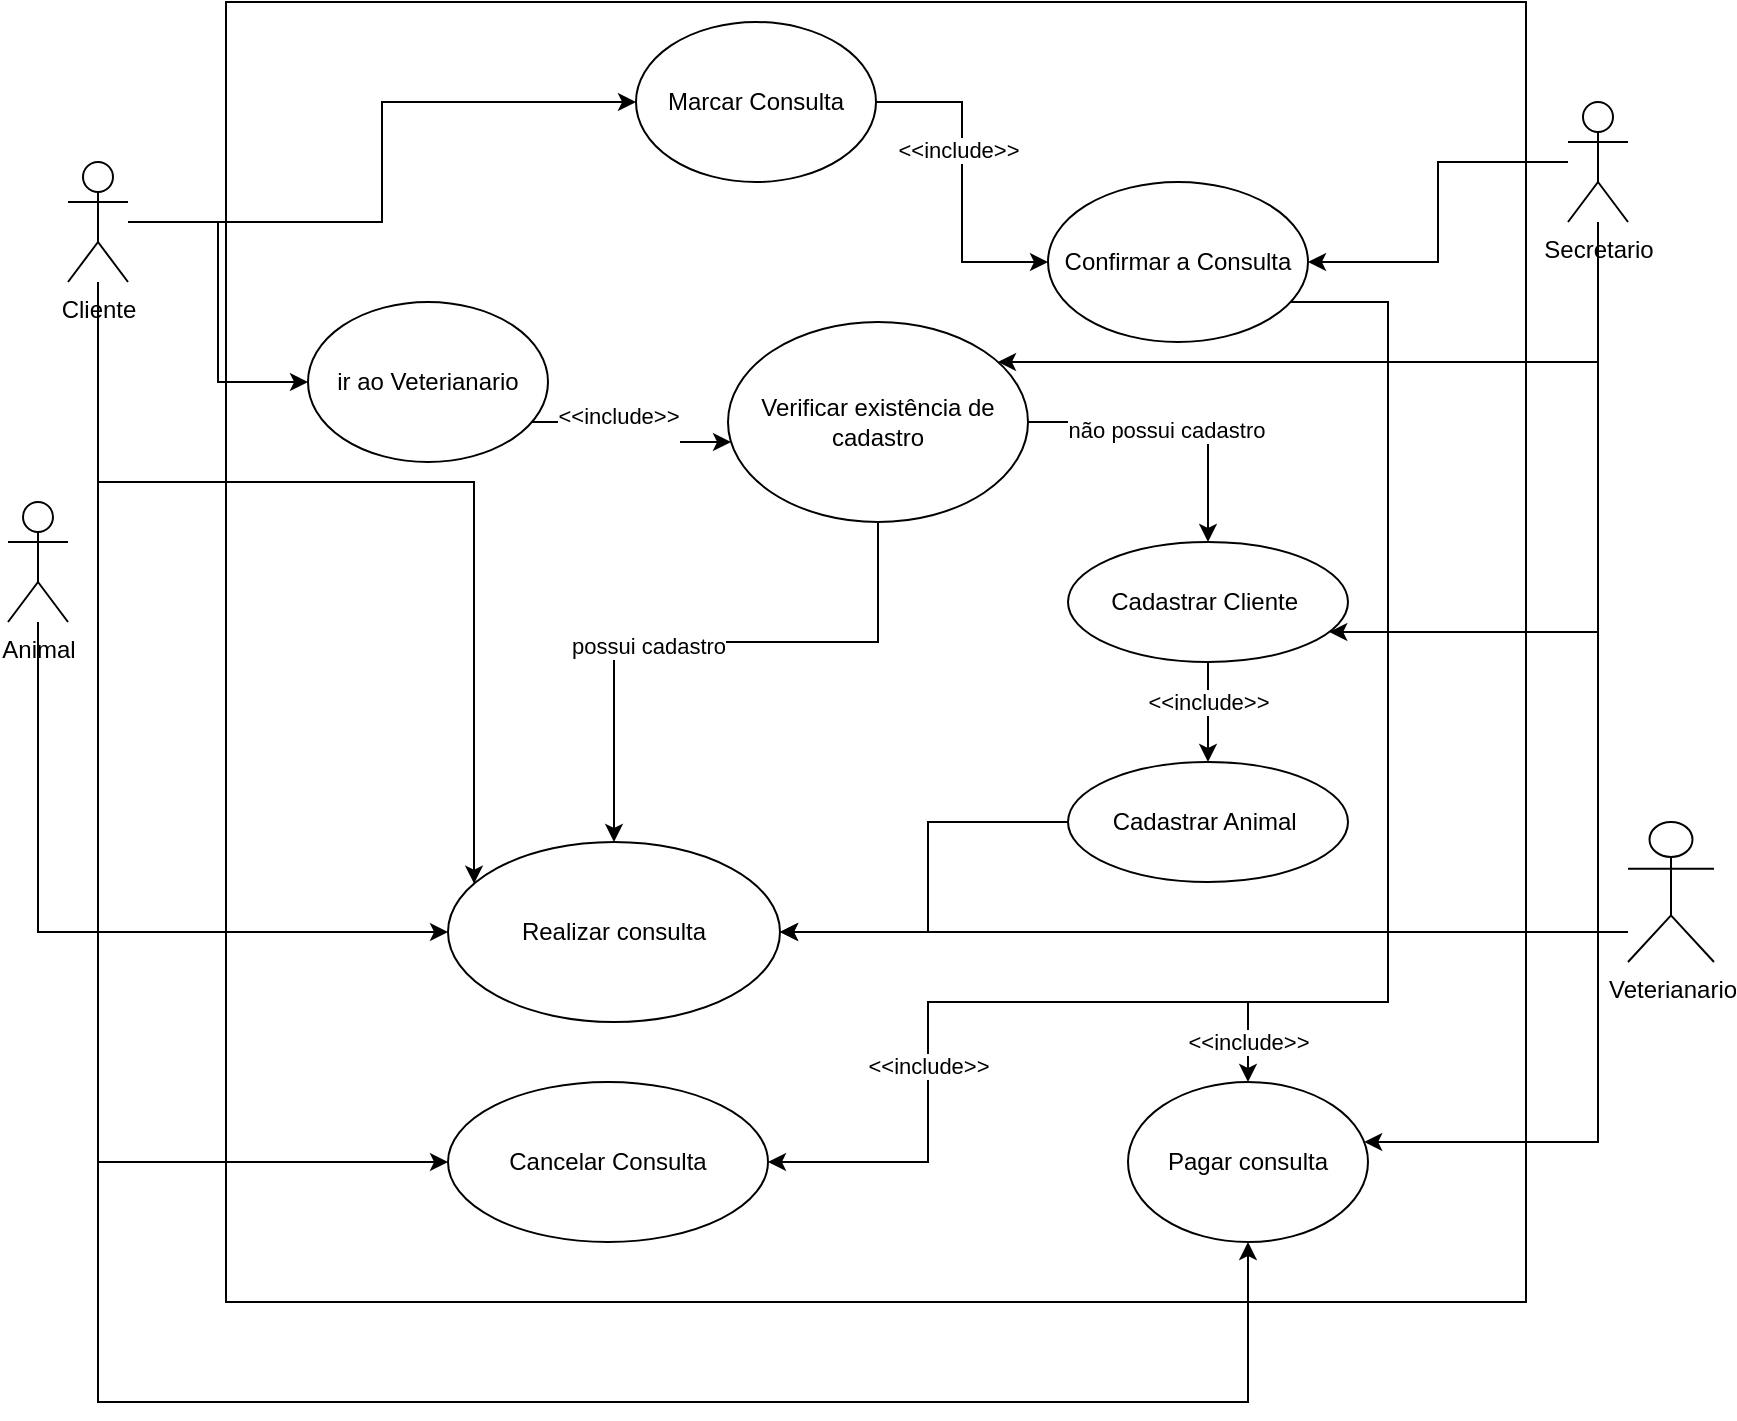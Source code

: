 <mxfile version="21.0.6" type="device" pages="2"><diagram name="Página-1" id="KuyIm3Y8SHxanTyuKtUW"><mxGraphModel dx="954" dy="1785" grid="1" gridSize="10" guides="1" tooltips="1" connect="1" arrows="1" fold="1" page="1" pageScale="1" pageWidth="827" pageHeight="1169" math="0" shadow="0"><root><mxCell id="0"/><mxCell id="1" parent="0"/><mxCell id="Zp6je37afjgrhPP4GV5p-1" value="Cliente" style="shape=umlActor;verticalLabelPosition=bottom;verticalAlign=top;html=1;outlineConnect=0;" parent="1" vertex="1"><mxGeometry x="70" y="70" width="30" height="60" as="geometry"/></mxCell><mxCell id="Zp6je37afjgrhPP4GV5p-2" value="" style="whiteSpace=wrap;html=1;aspect=fixed;" parent="1" vertex="1"><mxGeometry x="149" y="-10" width="650" height="650" as="geometry"/></mxCell><mxCell id="Zp6je37afjgrhPP4GV5p-8" style="edgeStyle=orthogonalEdgeStyle;rounded=0;orthogonalLoop=1;jettySize=auto;html=1;" parent="1" source="Zp6je37afjgrhPP4GV5p-3" target="Zp6je37afjgrhPP4GV5p-6" edge="1"><mxGeometry relative="1" as="geometry"/></mxCell><mxCell id="Zp6je37afjgrhPP4GV5p-9" value="&amp;lt;&amp;lt;include&amp;gt;&amp;gt;" style="edgeLabel;html=1;align=center;verticalAlign=middle;resizable=0;points=[];" parent="Zp6je37afjgrhPP4GV5p-8" vertex="1" connectable="0"><mxGeometry x="-0.193" y="-2" relative="1" as="geometry"><mxPoint as="offset"/></mxGeometry></mxCell><mxCell id="Zp6je37afjgrhPP4GV5p-3" value="Marcar Consulta" style="ellipse;whiteSpace=wrap;html=1;" parent="1" vertex="1"><mxGeometry x="354" width="120" height="80" as="geometry"/></mxCell><mxCell id="Zp6je37afjgrhPP4GV5p-4" style="edgeStyle=orthogonalEdgeStyle;rounded=0;orthogonalLoop=1;jettySize=auto;html=1;entryX=0;entryY=0.5;entryDx=0;entryDy=0;" parent="1" source="Zp6je37afjgrhPP4GV5p-1" target="Zp6je37afjgrhPP4GV5p-3" edge="1"><mxGeometry relative="1" as="geometry"><Array as="points"><mxPoint x="227" y="100"/><mxPoint x="227" y="40"/></Array></mxGeometry></mxCell><mxCell id="Zp6je37afjgrhPP4GV5p-7" style="edgeStyle=orthogonalEdgeStyle;rounded=0;orthogonalLoop=1;jettySize=auto;html=1;" parent="1" source="Zp6je37afjgrhPP4GV5p-5" target="Zp6je37afjgrhPP4GV5p-6" edge="1"><mxGeometry relative="1" as="geometry"/></mxCell><mxCell id="Zp6je37afjgrhPP4GV5p-21" style="edgeStyle=orthogonalEdgeStyle;rounded=0;orthogonalLoop=1;jettySize=auto;html=1;" parent="1" source="Zp6je37afjgrhPP4GV5p-5" target="Zp6je37afjgrhPP4GV5p-12" edge="1"><mxGeometry relative="1" as="geometry"><Array as="points"><mxPoint x="835" y="170"/></Array></mxGeometry></mxCell><mxCell id="Zp6je37afjgrhPP4GV5p-22" style="edgeStyle=orthogonalEdgeStyle;rounded=0;orthogonalLoop=1;jettySize=auto;html=1;" parent="1" source="Zp6je37afjgrhPP4GV5p-5" target="Zp6je37afjgrhPP4GV5p-18" edge="1"><mxGeometry relative="1" as="geometry"><Array as="points"><mxPoint x="835" y="305"/></Array></mxGeometry></mxCell><mxCell id="Zp6je37afjgrhPP4GV5p-40" style="edgeStyle=orthogonalEdgeStyle;rounded=0;orthogonalLoop=1;jettySize=auto;html=1;" parent="1" source="Zp6je37afjgrhPP4GV5p-5" target="Zp6je37afjgrhPP4GV5p-38" edge="1"><mxGeometry relative="1" as="geometry"><Array as="points"><mxPoint x="835" y="560"/></Array></mxGeometry></mxCell><mxCell id="Zp6je37afjgrhPP4GV5p-5" value="Secretario" style="shape=umlActor;verticalLabelPosition=bottom;verticalAlign=top;html=1;outlineConnect=0;" parent="1" vertex="1"><mxGeometry x="820" y="40" width="30" height="60" as="geometry"/></mxCell><mxCell id="XHaSgFvrl9hFRG3o2UWs-1" style="edgeStyle=orthogonalEdgeStyle;rounded=0;orthogonalLoop=1;jettySize=auto;html=1;" parent="1" source="Zp6je37afjgrhPP4GV5p-6" target="Zp6je37afjgrhPP4GV5p-38" edge="1"><mxGeometry relative="1" as="geometry"><Array as="points"><mxPoint x="730" y="140"/><mxPoint x="730" y="490"/><mxPoint x="660" y="490"/></Array></mxGeometry></mxCell><mxCell id="XHaSgFvrl9hFRG3o2UWs-2" value="&amp;lt;&amp;lt;include&amp;gt;&amp;gt;" style="edgeLabel;html=1;align=center;verticalAlign=middle;resizable=0;points=[];" parent="XHaSgFvrl9hFRG3o2UWs-1" vertex="1" connectable="0"><mxGeometry x="0.371" relative="1" as="geometry"><mxPoint x="-70" y="70" as="offset"/></mxGeometry></mxCell><mxCell id="XHaSgFvrl9hFRG3o2UWs-5" style="edgeStyle=orthogonalEdgeStyle;rounded=0;orthogonalLoop=1;jettySize=auto;html=1;" parent="1" source="Zp6je37afjgrhPP4GV5p-6" target="XHaSgFvrl9hFRG3o2UWs-3" edge="1"><mxGeometry relative="1" as="geometry"><Array as="points"><mxPoint x="730" y="140"/><mxPoint x="730" y="490"/><mxPoint x="500" y="490"/><mxPoint x="500" y="570"/></Array></mxGeometry></mxCell><mxCell id="Zp6je37afjgrhPP4GV5p-6" value="Confirmar a Consulta" style="ellipse;whiteSpace=wrap;html=1;" parent="1" vertex="1"><mxGeometry x="560" y="80" width="130" height="80" as="geometry"/></mxCell><mxCell id="Zp6je37afjgrhPP4GV5p-10" value="ir ao Veterianario" style="ellipse;whiteSpace=wrap;html=1;" parent="1" vertex="1"><mxGeometry x="190" y="140" width="120" height="80" as="geometry"/></mxCell><mxCell id="Zp6je37afjgrhPP4GV5p-11" style="edgeStyle=orthogonalEdgeStyle;rounded=0;orthogonalLoop=1;jettySize=auto;html=1;entryX=0;entryY=0.5;entryDx=0;entryDy=0;" parent="1" source="Zp6je37afjgrhPP4GV5p-1" target="Zp6je37afjgrhPP4GV5p-10" edge="1"><mxGeometry relative="1" as="geometry"><Array as="points"><mxPoint x="145" y="100"/><mxPoint x="145" y="180"/></Array></mxGeometry></mxCell><mxCell id="Zp6je37afjgrhPP4GV5p-16" style="edgeStyle=orthogonalEdgeStyle;rounded=0;orthogonalLoop=1;jettySize=auto;html=1;" parent="1" source="Zp6je37afjgrhPP4GV5p-12" target="Zp6je37afjgrhPP4GV5p-15" edge="1"><mxGeometry relative="1" as="geometry"><Array as="points"><mxPoint x="475" y="310"/></Array></mxGeometry></mxCell><mxCell id="Zp6je37afjgrhPP4GV5p-17" value="possui cadastro" style="edgeLabel;html=1;align=center;verticalAlign=middle;resizable=0;points=[];" parent="Zp6je37afjgrhPP4GV5p-16" vertex="1" connectable="0"><mxGeometry x="0.079" y="2" relative="1" as="geometry"><mxPoint x="-18" as="offset"/></mxGeometry></mxCell><mxCell id="Zp6je37afjgrhPP4GV5p-19" style="edgeStyle=orthogonalEdgeStyle;rounded=0;orthogonalLoop=1;jettySize=auto;html=1;" parent="1" source="Zp6je37afjgrhPP4GV5p-12" target="Zp6je37afjgrhPP4GV5p-18" edge="1"><mxGeometry relative="1" as="geometry"/></mxCell><mxCell id="Zp6je37afjgrhPP4GV5p-20" value="não possui cadastro" style="edgeLabel;html=1;align=center;verticalAlign=middle;resizable=0;points=[];" parent="Zp6je37afjgrhPP4GV5p-19" vertex="1" connectable="0"><mxGeometry x="-0.08" y="-4" relative="1" as="geometry"><mxPoint as="offset"/></mxGeometry></mxCell><mxCell id="Zp6je37afjgrhPP4GV5p-12" value="Verificar existência de cadastro" style="ellipse;whiteSpace=wrap;html=1;" parent="1" vertex="1"><mxGeometry x="400" y="150" width="150" height="100" as="geometry"/></mxCell><mxCell id="Zp6je37afjgrhPP4GV5p-13" value="&#10;&lt;span style=&quot;color: rgb(0, 0, 0); font-family: Helvetica; font-size: 11px; font-style: normal; font-variant-ligatures: normal; font-variant-caps: normal; font-weight: 400; letter-spacing: normal; orphans: 2; text-align: center; text-indent: 0px; text-transform: none; widows: 2; word-spacing: 0px; -webkit-text-stroke-width: 0px; background-color: rgb(255, 255, 255); text-decoration-thickness: initial; text-decoration-style: initial; text-decoration-color: initial; float: none; display: inline !important;&quot;&gt;&amp;lt;&amp;lt;include&amp;gt;&amp;gt;&lt;/span&gt;&#10;&#10;" style="edgeStyle=orthogonalEdgeStyle;rounded=0;orthogonalLoop=1;jettySize=auto;html=1;" parent="1" source="Zp6je37afjgrhPP4GV5p-10" target="Zp6je37afjgrhPP4GV5p-12" edge="1"><mxGeometry x="-0.136" relative="1" as="geometry"><Array as="points"><mxPoint x="345" y="200"/><mxPoint x="345" y="210"/></Array><mxPoint as="offset"/></mxGeometry></mxCell><mxCell id="Zp6je37afjgrhPP4GV5p-15" value="Realizar consulta" style="ellipse;whiteSpace=wrap;html=1;" parent="1" vertex="1"><mxGeometry x="260" y="410" width="166" height="90" as="geometry"/></mxCell><mxCell id="Zp6je37afjgrhPP4GV5p-24" value="&lt;span style=&quot;border-color: var(--border-color); color: rgb(0, 0, 0); font-family: Helvetica; font-size: 11px; font-style: normal; font-variant-ligatures: normal; font-variant-caps: normal; font-weight: 400; letter-spacing: normal; orphans: 2; text-align: center; text-indent: 0px; text-transform: none; widows: 2; word-spacing: 0px; -webkit-text-stroke-width: 0px; background-color: rgb(255, 255, 255); text-decoration-thickness: initial; text-decoration-style: initial; text-decoration-color: initial; float: none; display: inline !important;&quot;&gt;&amp;lt;&amp;lt;include&amp;gt;&amp;gt;&lt;/span&gt;" style="edgeStyle=orthogonalEdgeStyle;rounded=0;orthogonalLoop=1;jettySize=auto;html=1;" parent="1" source="Zp6je37afjgrhPP4GV5p-18" target="Zp6je37afjgrhPP4GV5p-23" edge="1"><mxGeometry x="-0.2" relative="1" as="geometry"><mxPoint as="offset"/></mxGeometry></mxCell><mxCell id="Zp6je37afjgrhPP4GV5p-18" value="Cadastrar Cliente&amp;nbsp;" style="ellipse;whiteSpace=wrap;html=1;" parent="1" vertex="1"><mxGeometry x="570" y="260" width="140" height="60" as="geometry"/></mxCell><mxCell id="Zp6je37afjgrhPP4GV5p-25" style="edgeStyle=orthogonalEdgeStyle;rounded=0;orthogonalLoop=1;jettySize=auto;html=1;entryX=1;entryY=0.5;entryDx=0;entryDy=0;" parent="1" source="Zp6je37afjgrhPP4GV5p-23" target="Zp6je37afjgrhPP4GV5p-15" edge="1"><mxGeometry relative="1" as="geometry"><Array as="points"><mxPoint x="500" y="400"/><mxPoint x="500" y="455"/></Array></mxGeometry></mxCell><mxCell id="Zp6je37afjgrhPP4GV5p-23" value="Cadastrar Animal&amp;nbsp;" style="ellipse;whiteSpace=wrap;html=1;" parent="1" vertex="1"><mxGeometry x="570" y="370" width="140" height="60" as="geometry"/></mxCell><mxCell id="Zp6je37afjgrhPP4GV5p-32" style="edgeStyle=orthogonalEdgeStyle;rounded=0;orthogonalLoop=1;jettySize=auto;html=1;" parent="1" source="Zp6je37afjgrhPP4GV5p-27" target="Zp6je37afjgrhPP4GV5p-15" edge="1"><mxGeometry relative="1" as="geometry"><Array as="points"><mxPoint x="55" y="455"/></Array></mxGeometry></mxCell><mxCell id="Zp6je37afjgrhPP4GV5p-27" value="Animal" style="shape=umlActor;verticalLabelPosition=bottom;verticalAlign=top;html=1;outlineConnect=0;" parent="1" vertex="1"><mxGeometry x="40" y="240" width="30" height="60" as="geometry"/></mxCell><mxCell id="Zp6je37afjgrhPP4GV5p-35" style="edgeStyle=orthogonalEdgeStyle;rounded=0;orthogonalLoop=1;jettySize=auto;html=1;" parent="1" source="Zp6je37afjgrhPP4GV5p-1" target="Zp6je37afjgrhPP4GV5p-15" edge="1"><mxGeometry relative="1" as="geometry"><Array as="points"><mxPoint x="85" y="230"/><mxPoint x="273" y="230"/></Array></mxGeometry></mxCell><mxCell id="Zp6je37afjgrhPP4GV5p-37" style="edgeStyle=orthogonalEdgeStyle;rounded=0;orthogonalLoop=1;jettySize=auto;html=1;" parent="1" source="Zp6je37afjgrhPP4GV5p-36" target="Zp6je37afjgrhPP4GV5p-15" edge="1"><mxGeometry relative="1" as="geometry"><Array as="points"><mxPoint x="680" y="455"/><mxPoint x="680" y="455"/></Array></mxGeometry></mxCell><mxCell id="Zp6je37afjgrhPP4GV5p-36" value="Veterianario" style="shape=umlActor;verticalLabelPosition=bottom;verticalAlign=top;html=1;outlineConnect=0;" parent="1" vertex="1"><mxGeometry x="850" y="400" width="43" height="70" as="geometry"/></mxCell><mxCell id="Zp6je37afjgrhPP4GV5p-38" value="Pagar consulta" style="ellipse;whiteSpace=wrap;html=1;" parent="1" vertex="1"><mxGeometry x="600" y="530" width="120" height="80" as="geometry"/></mxCell><mxCell id="Zp6je37afjgrhPP4GV5p-39" style="edgeStyle=orthogonalEdgeStyle;rounded=0;orthogonalLoop=1;jettySize=auto;html=1;" parent="1" source="Zp6je37afjgrhPP4GV5p-1" target="Zp6je37afjgrhPP4GV5p-38" edge="1"><mxGeometry relative="1" as="geometry"><Array as="points"><mxPoint x="85" y="690"/><mxPoint x="660" y="690"/></Array></mxGeometry></mxCell><mxCell id="XHaSgFvrl9hFRG3o2UWs-3" value="Cancelar Consulta" style="ellipse;whiteSpace=wrap;html=1;" parent="1" vertex="1"><mxGeometry x="260" y="530" width="160" height="80" as="geometry"/></mxCell><mxCell id="XHaSgFvrl9hFRG3o2UWs-4" style="edgeStyle=orthogonalEdgeStyle;rounded=0;orthogonalLoop=1;jettySize=auto;html=1;" parent="1" source="Zp6je37afjgrhPP4GV5p-1" target="XHaSgFvrl9hFRG3o2UWs-3" edge="1"><mxGeometry relative="1" as="geometry"><Array as="points"><mxPoint x="85" y="570"/></Array></mxGeometry></mxCell><mxCell id="XHaSgFvrl9hFRG3o2UWs-6" value="&amp;lt;&amp;lt;include&amp;gt;&amp;gt;" style="edgeLabel;html=1;align=center;verticalAlign=middle;resizable=0;points=[];" parent="1" vertex="1" connectable="0"><mxGeometry x="670" y="520.292" as="geometry"><mxPoint x="-170" y="1" as="offset"/></mxGeometry></mxCell></root></mxGraphModel></diagram><diagram id="qpJm1Rku2middHPJDk_h" name="Página-2"><mxGraphModel dx="954" dy="616" grid="1" gridSize="10" guides="1" tooltips="1" connect="1" arrows="1" fold="1" page="1" pageScale="1" pageWidth="827" pageHeight="1169" math="0" shadow="0"><root><mxCell id="0"/><mxCell id="1" parent="0"/><mxCell id="zgziP5FIFo3NaPV7fVCy-1" value="" style="whiteSpace=wrap;html=1;aspect=fixed;" parent="1" vertex="1"><mxGeometry x="150" y="30" width="590" height="590" as="geometry"/></mxCell><mxCell id="zgziP5FIFo3NaPV7fVCy-2" value="Cliente" style="shape=umlActor;verticalLabelPosition=bottom;verticalAlign=top;html=1;outlineConnect=0;" parent="1" vertex="1"><mxGeometry x="40" y="80" width="30" height="60" as="geometry"/></mxCell></root></mxGraphModel></diagram></mxfile>